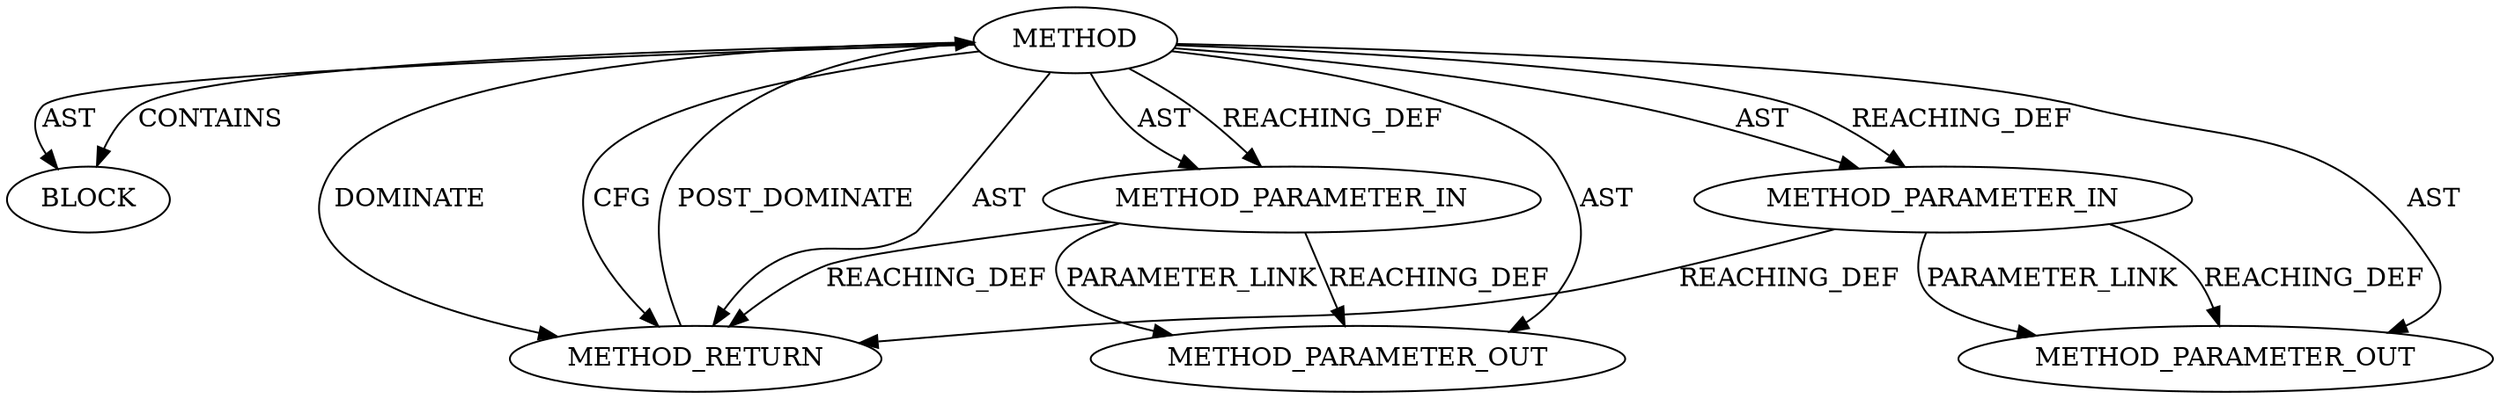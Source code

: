 digraph {
  12013 [label=BLOCK ORDER=1 ARGUMENT_INDEX=1 CODE="<empty>" TYPE_FULL_NAME="ANY"]
  13265 [label=METHOD_PARAMETER_OUT ORDER=2 CODE="p2" IS_VARIADIC=false TYPE_FULL_NAME="ANY" EVALUATION_STRATEGY="BY_VALUE" INDEX=2 NAME="p2"]
  13264 [label=METHOD_PARAMETER_OUT ORDER=1 CODE="p1" IS_VARIADIC=false TYPE_FULL_NAME="ANY" EVALUATION_STRATEGY="BY_VALUE" INDEX=1 NAME="p1"]
  12014 [label=METHOD_RETURN ORDER=2 CODE="RET" TYPE_FULL_NAME="ANY" EVALUATION_STRATEGY="BY_VALUE"]
  12010 [label=METHOD AST_PARENT_TYPE="NAMESPACE_BLOCK" AST_PARENT_FULL_NAME="<global>" ORDER=0 CODE="<empty>" FULL_NAME="<operator>.equals" IS_EXTERNAL=true FILENAME="<empty>" SIGNATURE="" NAME="<operator>.equals"]
  12012 [label=METHOD_PARAMETER_IN ORDER=2 CODE="p2" IS_VARIADIC=false TYPE_FULL_NAME="ANY" EVALUATION_STRATEGY="BY_VALUE" INDEX=2 NAME="p2"]
  12011 [label=METHOD_PARAMETER_IN ORDER=1 CODE="p1" IS_VARIADIC=false TYPE_FULL_NAME="ANY" EVALUATION_STRATEGY="BY_VALUE" INDEX=1 NAME="p1"]
  12014 -> 12010 [label=POST_DOMINATE ]
  12010 -> 12014 [label=AST ]
  12010 -> 13264 [label=AST ]
  12010 -> 12011 [label=AST ]
  12011 -> 13264 [label=REACHING_DEF VARIABLE="p1"]
  12010 -> 12014 [label=DOMINATE ]
  12010 -> 12013 [label=AST ]
  12012 -> 13265 [label=PARAMETER_LINK ]
  12010 -> 13265 [label=AST ]
  12010 -> 12011 [label=REACHING_DEF VARIABLE=""]
  12011 -> 13264 [label=PARAMETER_LINK ]
  12010 -> 12013 [label=CONTAINS ]
  12010 -> 12012 [label=AST ]
  12011 -> 12014 [label=REACHING_DEF VARIABLE="p1"]
  12010 -> 12014 [label=CFG ]
  12012 -> 13265 [label=REACHING_DEF VARIABLE="p2"]
  12010 -> 12012 [label=REACHING_DEF VARIABLE=""]
  12012 -> 12014 [label=REACHING_DEF VARIABLE="p2"]
}

